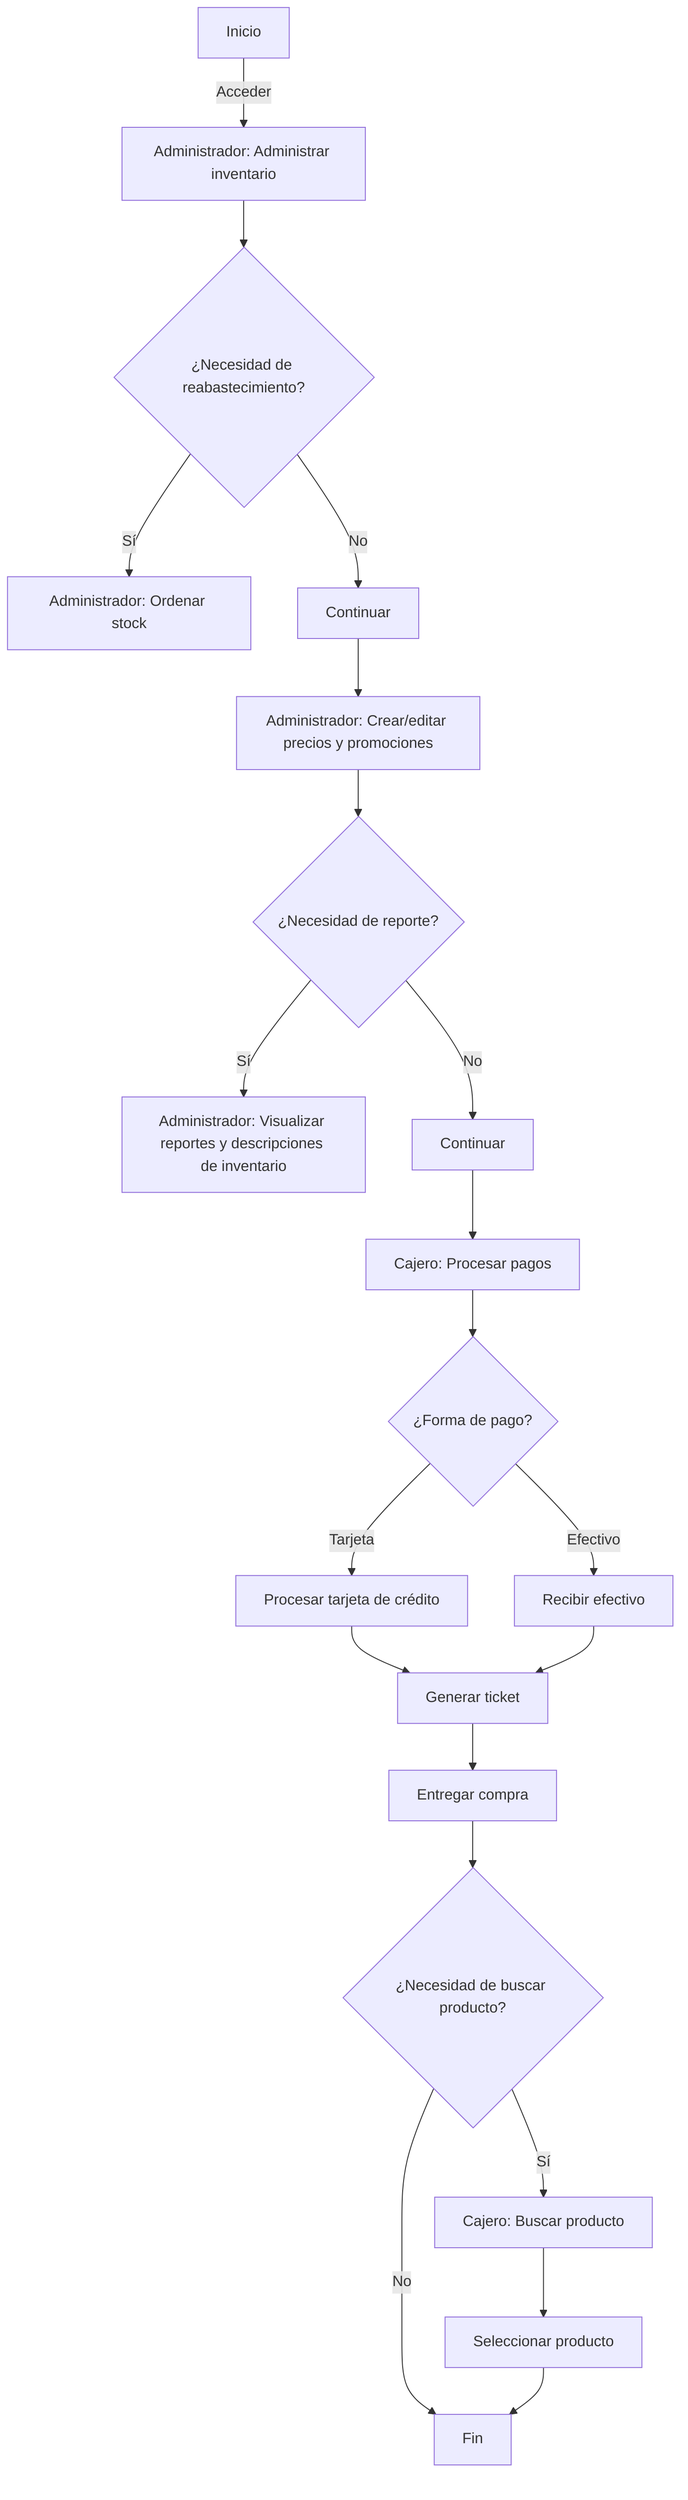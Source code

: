 flowchart TD
    A[Inicio] -->|Acceder| B[Administrador: Administrar inventario]
    B --> C{¿Necesidad de reabastecimiento?}
    C -->|Sí| D[Administrador: Ordenar stock]
    C -->|No| E[Continuar]
    E --> F[Administrador: Crear/editar precios y promociones]
    F --> G{¿Necesidad de reporte?}
    G -->|Sí| H[Administrador: Visualizar reportes y descripciones de inventario]
    G -->|No| I[Continuar]
    I --> J[Cajero: Procesar pagos]
    J --> K{¿Forma de pago?}
    K -->|Tarjeta| L[Procesar tarjeta de crédito]
    K -->|Efectivo| M[Recibir efectivo]
    L --> N[Generar ticket]
    M --> N
    N --> O[Entregar compra]
    O --> P{¿Necesidad de buscar producto?}
    P -->|Sí| Q[Cajero: Buscar producto]
    P -->|No| R[Fin]
    Q --> S[Seleccionar producto]
    S --> R[Fin]